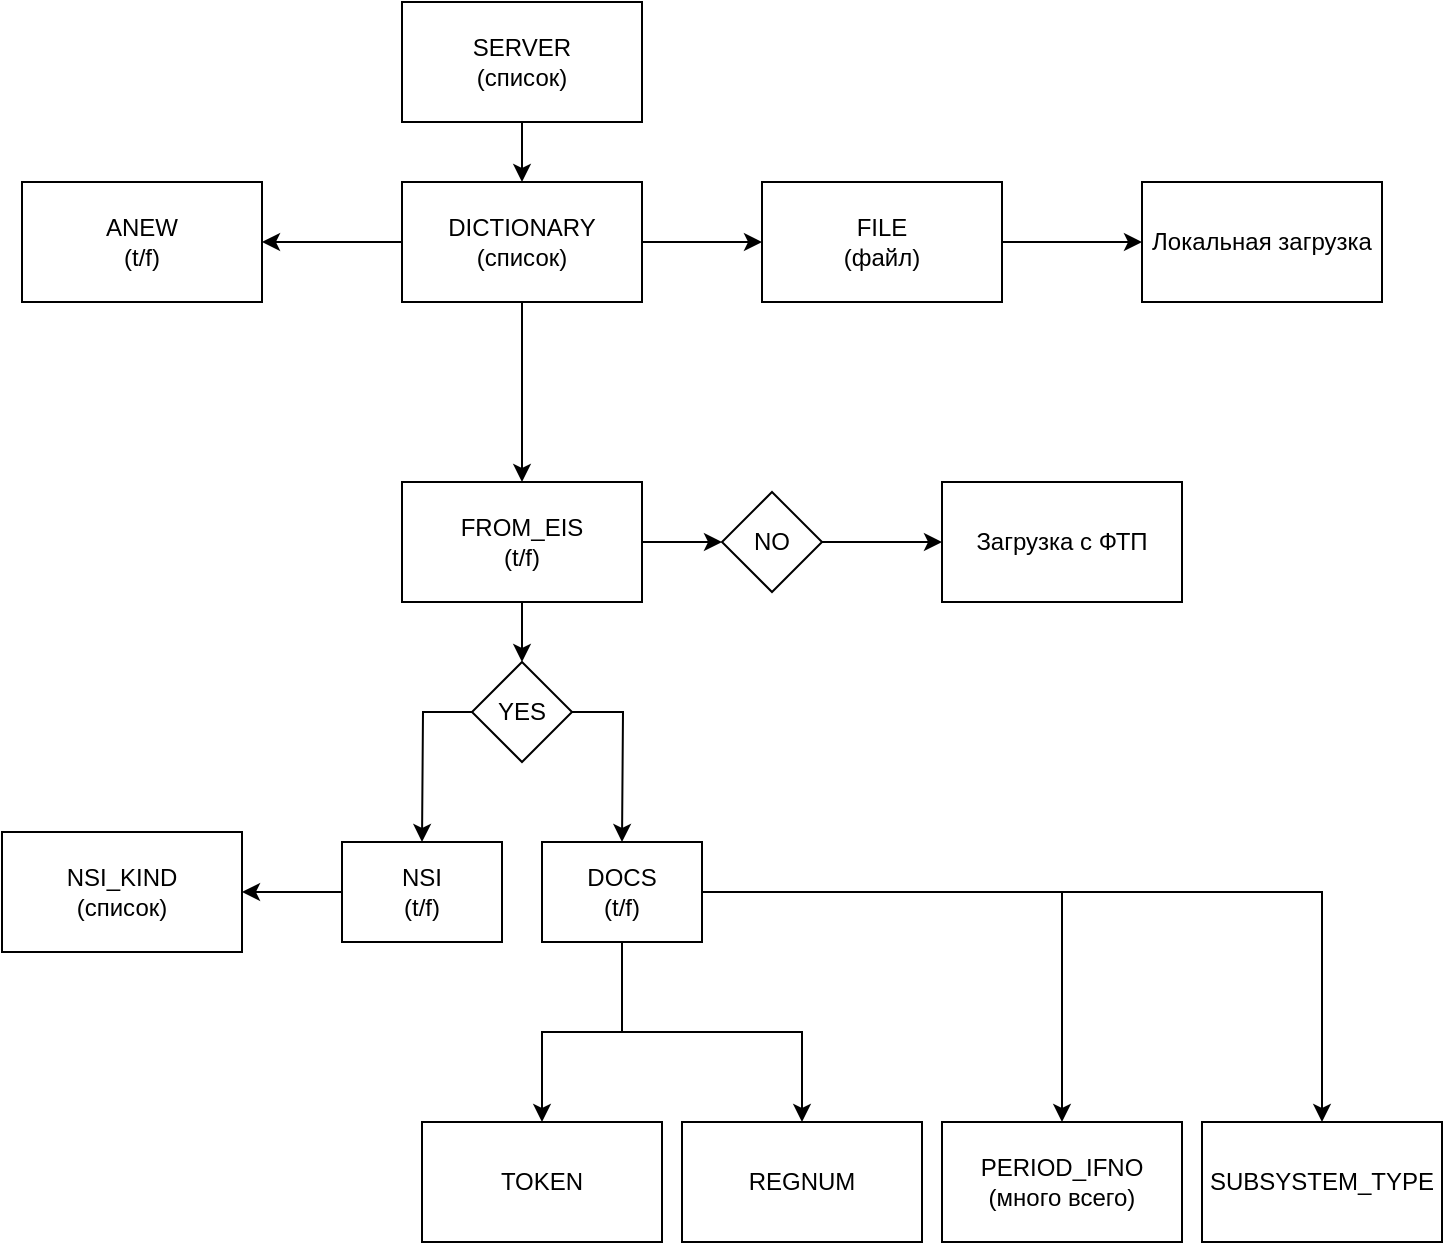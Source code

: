 <mxfile version="24.3.0" type="github">
  <diagram name="Page-1" id="BWWZxbYZt74FSpnbCLtS">
    <mxGraphModel dx="1434" dy="786" grid="1" gridSize="10" guides="1" tooltips="1" connect="1" arrows="1" fold="1" page="1" pageScale="1" pageWidth="850" pageHeight="1100" math="0" shadow="0">
      <root>
        <mxCell id="0" />
        <mxCell id="1" parent="0" />
        <mxCell id="6GDEaKAgNK-sQ4vKwkRZ-3" style="edgeStyle=orthogonalEdgeStyle;rounded=0;orthogonalLoop=1;jettySize=auto;html=1;entryX=0.5;entryY=0;entryDx=0;entryDy=0;" edge="1" parent="1" source="6GDEaKAgNK-sQ4vKwkRZ-1" target="6GDEaKAgNK-sQ4vKwkRZ-2">
          <mxGeometry relative="1" as="geometry" />
        </mxCell>
        <mxCell id="6GDEaKAgNK-sQ4vKwkRZ-1" value="SERVER&lt;br&gt;(список)" style="whiteSpace=wrap;html=1;" vertex="1" parent="1">
          <mxGeometry x="300" y="70" width="120" height="60" as="geometry" />
        </mxCell>
        <mxCell id="6GDEaKAgNK-sQ4vKwkRZ-7" style="edgeStyle=orthogonalEdgeStyle;rounded=0;orthogonalLoop=1;jettySize=auto;html=1;entryX=0;entryY=0.5;entryDx=0;entryDy=0;" edge="1" parent="1" source="6GDEaKAgNK-sQ4vKwkRZ-2" target="6GDEaKAgNK-sQ4vKwkRZ-5">
          <mxGeometry relative="1" as="geometry">
            <mxPoint x="470" y="190" as="targetPoint" />
          </mxGeometry>
        </mxCell>
        <mxCell id="6GDEaKAgNK-sQ4vKwkRZ-10" style="edgeStyle=orthogonalEdgeStyle;rounded=0;orthogonalLoop=1;jettySize=auto;html=1;" edge="1" parent="1" source="6GDEaKAgNK-sQ4vKwkRZ-2">
          <mxGeometry relative="1" as="geometry">
            <mxPoint x="360" y="310" as="targetPoint" />
          </mxGeometry>
        </mxCell>
        <mxCell id="6GDEaKAgNK-sQ4vKwkRZ-21" style="edgeStyle=orthogonalEdgeStyle;rounded=0;orthogonalLoop=1;jettySize=auto;html=1;entryX=1;entryY=0.5;entryDx=0;entryDy=0;" edge="1" parent="1" source="6GDEaKAgNK-sQ4vKwkRZ-2" target="6GDEaKAgNK-sQ4vKwkRZ-20">
          <mxGeometry relative="1" as="geometry" />
        </mxCell>
        <mxCell id="6GDEaKAgNK-sQ4vKwkRZ-2" value="DICTIONARY&lt;div&gt;(список)&lt;/div&gt;" style="whiteSpace=wrap;html=1;" vertex="1" parent="1">
          <mxGeometry x="300" y="160" width="120" height="60" as="geometry" />
        </mxCell>
        <mxCell id="6GDEaKAgNK-sQ4vKwkRZ-8" style="edgeStyle=orthogonalEdgeStyle;rounded=0;orthogonalLoop=1;jettySize=auto;html=1;" edge="1" parent="1" source="6GDEaKAgNK-sQ4vKwkRZ-5">
          <mxGeometry relative="1" as="geometry">
            <mxPoint x="670" y="190" as="targetPoint" />
          </mxGeometry>
        </mxCell>
        <mxCell id="6GDEaKAgNK-sQ4vKwkRZ-5" value="FILE&lt;div&gt;(файл)&lt;/div&gt;" style="whiteSpace=wrap;html=1;" vertex="1" parent="1">
          <mxGeometry x="480" y="160" width="120" height="60" as="geometry" />
        </mxCell>
        <mxCell id="6GDEaKAgNK-sQ4vKwkRZ-9" value="Локальная загрузка" style="whiteSpace=wrap;html=1;" vertex="1" parent="1">
          <mxGeometry x="670" y="160" width="120" height="60" as="geometry" />
        </mxCell>
        <mxCell id="6GDEaKAgNK-sQ4vKwkRZ-12" style="edgeStyle=orthogonalEdgeStyle;rounded=0;orthogonalLoop=1;jettySize=auto;html=1;" edge="1" parent="1" source="6GDEaKAgNK-sQ4vKwkRZ-11">
          <mxGeometry relative="1" as="geometry">
            <mxPoint x="460" y="340" as="targetPoint" />
          </mxGeometry>
        </mxCell>
        <mxCell id="6GDEaKAgNK-sQ4vKwkRZ-14" style="edgeStyle=orthogonalEdgeStyle;rounded=0;orthogonalLoop=1;jettySize=auto;html=1;" edge="1" parent="1" source="6GDEaKAgNK-sQ4vKwkRZ-11">
          <mxGeometry relative="1" as="geometry">
            <mxPoint x="360" y="400" as="targetPoint" />
          </mxGeometry>
        </mxCell>
        <mxCell id="6GDEaKAgNK-sQ4vKwkRZ-11" value="FROM_EIS&lt;div&gt;(t/f)&lt;/div&gt;" style="whiteSpace=wrap;html=1;" vertex="1" parent="1">
          <mxGeometry x="300" y="310" width="120" height="60" as="geometry" />
        </mxCell>
        <mxCell id="6GDEaKAgNK-sQ4vKwkRZ-18" style="edgeStyle=orthogonalEdgeStyle;rounded=0;orthogonalLoop=1;jettySize=auto;html=1;" edge="1" parent="1" source="6GDEaKAgNK-sQ4vKwkRZ-13">
          <mxGeometry relative="1" as="geometry">
            <mxPoint x="570" y="340" as="targetPoint" />
          </mxGeometry>
        </mxCell>
        <mxCell id="6GDEaKAgNK-sQ4vKwkRZ-13" value="NO" style="rhombus;whiteSpace=wrap;html=1;" vertex="1" parent="1">
          <mxGeometry x="460" y="315" width="50" height="50" as="geometry" />
        </mxCell>
        <mxCell id="6GDEaKAgNK-sQ4vKwkRZ-22" style="edgeStyle=orthogonalEdgeStyle;rounded=0;orthogonalLoop=1;jettySize=auto;html=1;" edge="1" parent="1" source="6GDEaKAgNK-sQ4vKwkRZ-15">
          <mxGeometry relative="1" as="geometry">
            <mxPoint x="310" y="490" as="targetPoint" />
          </mxGeometry>
        </mxCell>
        <mxCell id="6GDEaKAgNK-sQ4vKwkRZ-23" style="edgeStyle=orthogonalEdgeStyle;rounded=0;orthogonalLoop=1;jettySize=auto;html=1;" edge="1" parent="1" source="6GDEaKAgNK-sQ4vKwkRZ-15">
          <mxGeometry relative="1" as="geometry">
            <mxPoint x="410" y="490" as="targetPoint" />
          </mxGeometry>
        </mxCell>
        <mxCell id="6GDEaKAgNK-sQ4vKwkRZ-15" value="YES" style="rhombus;whiteSpace=wrap;html=1;" vertex="1" parent="1">
          <mxGeometry x="335" y="400" width="50" height="50" as="geometry" />
        </mxCell>
        <mxCell id="6GDEaKAgNK-sQ4vKwkRZ-19" value="Загрузка с ФТП" style="whiteSpace=wrap;html=1;" vertex="1" parent="1">
          <mxGeometry x="570" y="310" width="120" height="60" as="geometry" />
        </mxCell>
        <mxCell id="6GDEaKAgNK-sQ4vKwkRZ-20" value="ANEW&lt;br&gt;(t/f)" style="whiteSpace=wrap;html=1;" vertex="1" parent="1">
          <mxGeometry x="110" y="160" width="120" height="60" as="geometry" />
        </mxCell>
        <mxCell id="6GDEaKAgNK-sQ4vKwkRZ-30" style="edgeStyle=orthogonalEdgeStyle;rounded=0;orthogonalLoop=1;jettySize=auto;html=1;" edge="1" parent="1" source="6GDEaKAgNK-sQ4vKwkRZ-24" target="6GDEaKAgNK-sQ4vKwkRZ-28">
          <mxGeometry relative="1" as="geometry" />
        </mxCell>
        <mxCell id="6GDEaKAgNK-sQ4vKwkRZ-24" value="NSI&lt;div&gt;(t/f)&lt;/div&gt;" style="whiteSpace=wrap;html=1;" vertex="1" parent="1">
          <mxGeometry x="270" y="490" width="80" height="50" as="geometry" />
        </mxCell>
        <mxCell id="6GDEaKAgNK-sQ4vKwkRZ-34" style="edgeStyle=orthogonalEdgeStyle;rounded=0;orthogonalLoop=1;jettySize=auto;html=1;entryX=0.5;entryY=0;entryDx=0;entryDy=0;" edge="1" parent="1" source="6GDEaKAgNK-sQ4vKwkRZ-25" target="6GDEaKAgNK-sQ4vKwkRZ-32">
          <mxGeometry relative="1" as="geometry" />
        </mxCell>
        <mxCell id="6GDEaKAgNK-sQ4vKwkRZ-38" style="edgeStyle=orthogonalEdgeStyle;rounded=0;orthogonalLoop=1;jettySize=auto;html=1;entryX=0.5;entryY=0;entryDx=0;entryDy=0;" edge="1" parent="1" source="6GDEaKAgNK-sQ4vKwkRZ-25" target="6GDEaKAgNK-sQ4vKwkRZ-36">
          <mxGeometry relative="1" as="geometry" />
        </mxCell>
        <mxCell id="6GDEaKAgNK-sQ4vKwkRZ-39" style="edgeStyle=orthogonalEdgeStyle;rounded=0;orthogonalLoop=1;jettySize=auto;html=1;" edge="1" parent="1" source="6GDEaKAgNK-sQ4vKwkRZ-25" target="6GDEaKAgNK-sQ4vKwkRZ-31">
          <mxGeometry relative="1" as="geometry" />
        </mxCell>
        <mxCell id="6GDEaKAgNK-sQ4vKwkRZ-40" style="edgeStyle=orthogonalEdgeStyle;rounded=0;orthogonalLoop=1;jettySize=auto;html=1;entryX=0.5;entryY=0;entryDx=0;entryDy=0;" edge="1" parent="1" source="6GDEaKAgNK-sQ4vKwkRZ-25" target="6GDEaKAgNK-sQ4vKwkRZ-26">
          <mxGeometry relative="1" as="geometry" />
        </mxCell>
        <mxCell id="6GDEaKAgNK-sQ4vKwkRZ-25" value="DOCS&lt;div&gt;(t/f)&lt;/div&gt;" style="whiteSpace=wrap;html=1;" vertex="1" parent="1">
          <mxGeometry x="370" y="490" width="80" height="50" as="geometry" />
        </mxCell>
        <mxCell id="6GDEaKAgNK-sQ4vKwkRZ-26" value="PERIOD_IFNO&lt;br&gt;(много всего)" style="whiteSpace=wrap;html=1;" vertex="1" parent="1">
          <mxGeometry x="570" y="630" width="120" height="60" as="geometry" />
        </mxCell>
        <mxCell id="6GDEaKAgNK-sQ4vKwkRZ-28" value="NSI_KIND&lt;div&gt;(список)&lt;/div&gt;" style="whiteSpace=wrap;html=1;" vertex="1" parent="1">
          <mxGeometry x="100" y="485" width="120" height="60" as="geometry" />
        </mxCell>
        <mxCell id="6GDEaKAgNK-sQ4vKwkRZ-31" value="TOKEN" style="whiteSpace=wrap;html=1;" vertex="1" parent="1">
          <mxGeometry x="310" y="630" width="120" height="60" as="geometry" />
        </mxCell>
        <mxCell id="6GDEaKAgNK-sQ4vKwkRZ-32" value="REGNUM" style="whiteSpace=wrap;html=1;" vertex="1" parent="1">
          <mxGeometry x="440" y="630" width="120" height="60" as="geometry" />
        </mxCell>
        <mxCell id="6GDEaKAgNK-sQ4vKwkRZ-36" value="SUBSYSTEM_TYPE" style="whiteSpace=wrap;html=1;" vertex="1" parent="1">
          <mxGeometry x="700" y="630" width="120" height="60" as="geometry" />
        </mxCell>
      </root>
    </mxGraphModel>
  </diagram>
</mxfile>
